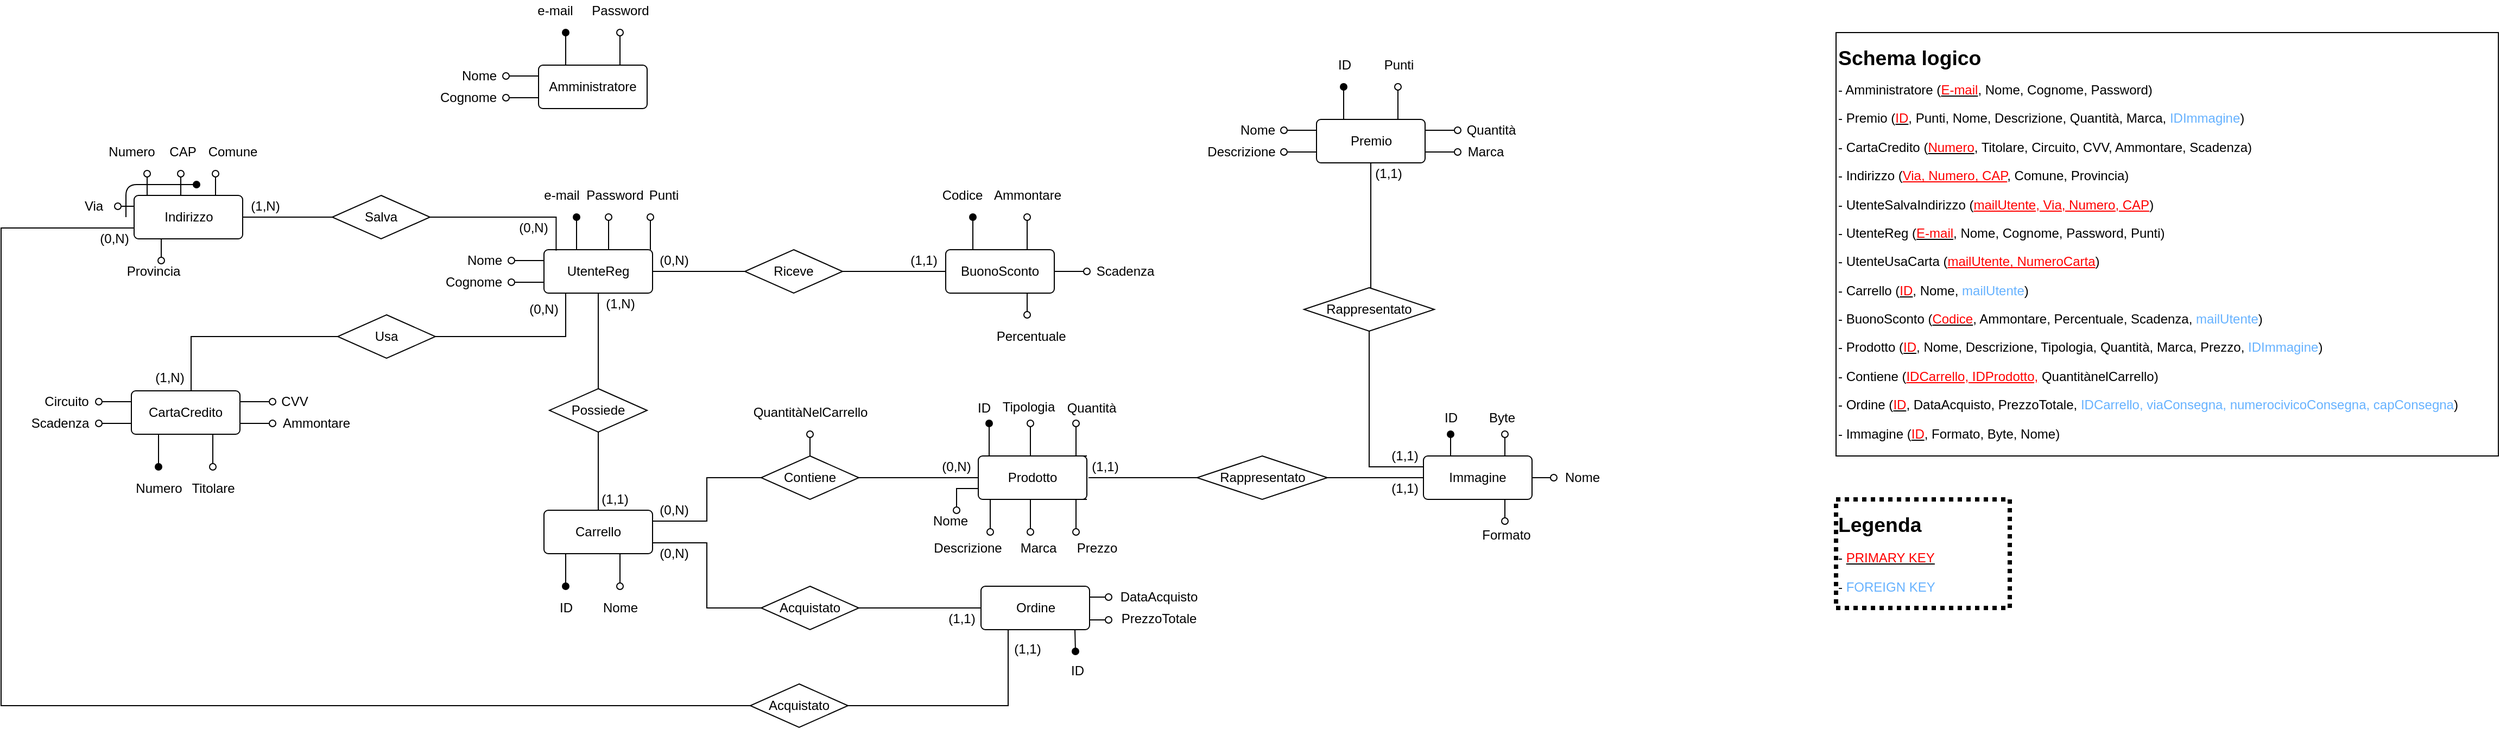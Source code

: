 <mxfile version="14.6.13" type="device"><diagram id="4Vchdmk65XpBkCmn4OAu" name="Page-1"><mxGraphModel dx="631" dy="460" grid="1" gridSize="10" guides="1" tooltips="1" connect="1" arrows="1" fold="1" page="1" pageScale="1" pageWidth="827" pageHeight="1169" math="0" shadow="0"><root><mxCell id="0"/><mxCell id="1" parent="0"/><mxCell id="t_fyqxf-gHwvsJRwypeg-5" value="(1,N)" style="text;html=1;align=center;verticalAlign=middle;resizable=0;points=[];autosize=1;" parent="1" vertex="1"><mxGeometry x="135" y="628" width="40" height="20" as="geometry"/></mxCell><mxCell id="t_fyqxf-gHwvsJRwypeg-46" value="(0,N)" style="text;html=1;strokeColor=none;fillColor=none;align=center;verticalAlign=middle;whiteSpace=wrap;rounded=0;" parent="1" vertex="1"><mxGeometry x="600" y="520" width="40" height="20" as="geometry"/></mxCell><mxCell id="t_fyqxf-gHwvsJRwypeg-47" value="(1,1)" style="text;html=1;strokeColor=none;fillColor=none;align=center;verticalAlign=middle;whiteSpace=wrap;rounded=0;" parent="1" vertex="1"><mxGeometry x="830" y="520" width="40" height="20" as="geometry"/></mxCell><mxCell id="t_fyqxf-gHwvsJRwypeg-50" value="(0,N)" style="text;html=1;strokeColor=none;fillColor=none;align=center;verticalAlign=middle;whiteSpace=wrap;rounded=0;" parent="1" vertex="1"><mxGeometry x="600" y="750" width="40" height="20" as="geometry"/></mxCell><mxCell id="t_fyqxf-gHwvsJRwypeg-51" value="(0,N)" style="text;html=1;strokeColor=none;fillColor=none;align=center;verticalAlign=middle;whiteSpace=wrap;rounded=0;" parent="1" vertex="1"><mxGeometry x="860" y="710" width="40" height="20" as="geometry"/></mxCell><mxCell id="aP5OK_fQOJD4Dcrz5aCA-3" value="(1,1)" style="text;html=1;strokeColor=none;fillColor=none;align=center;verticalAlign=middle;whiteSpace=wrap;rounded=0;" parent="1" vertex="1"><mxGeometry x="870" y="850" width="30" height="20" as="geometry"/></mxCell><mxCell id="aP5OK_fQOJD4Dcrz5aCA-4" value="(0,N)" style="text;html=1;strokeColor=none;fillColor=none;align=center;verticalAlign=middle;whiteSpace=wrap;rounded=0;" parent="1" vertex="1"><mxGeometry x="605" y="790" width="30" height="20" as="geometry"/></mxCell><mxCell id="T1_qykgx4vFUxBEbONmV-3" style="edgeStyle=orthogonalEdgeStyle;rounded=0;orthogonalLoop=1;jettySize=auto;html=1;exitX=0.25;exitY=0;exitDx=0;exitDy=0;endArrow=oval;endFill=1;" parent="1" source="T1_qykgx4vFUxBEbONmV-1" edge="1"><mxGeometry relative="1" as="geometry"><mxPoint x="520" y="320" as="targetPoint"/></mxGeometry></mxCell><mxCell id="T1_qykgx4vFUxBEbONmV-6" style="edgeStyle=orthogonalEdgeStyle;rounded=0;orthogonalLoop=1;jettySize=auto;html=1;exitX=0.75;exitY=0;exitDx=0;exitDy=0;endArrow=oval;endFill=0;" parent="1" source="T1_qykgx4vFUxBEbONmV-1" edge="1"><mxGeometry relative="1" as="geometry"><mxPoint x="570" y="320" as="targetPoint"/></mxGeometry></mxCell><mxCell id="T1_qykgx4vFUxBEbONmV-16" style="edgeStyle=orthogonalEdgeStyle;rounded=0;orthogonalLoop=1;jettySize=auto;html=1;exitX=0;exitY=0.25;exitDx=0;exitDy=0;endArrow=oval;endFill=0;" parent="1" source="T1_qykgx4vFUxBEbONmV-1" edge="1"><mxGeometry relative="1" as="geometry"><mxPoint x="465" y="360" as="targetPoint"/></mxGeometry></mxCell><mxCell id="T1_qykgx4vFUxBEbONmV-17" style="edgeStyle=orthogonalEdgeStyle;rounded=0;orthogonalLoop=1;jettySize=auto;html=1;exitX=0;exitY=0.75;exitDx=0;exitDy=0;endArrow=oval;endFill=0;" parent="1" source="T1_qykgx4vFUxBEbONmV-1" edge="1"><mxGeometry relative="1" as="geometry"><mxPoint x="465" y="380" as="targetPoint"/></mxGeometry></mxCell><mxCell id="T1_qykgx4vFUxBEbONmV-1" value="Amministratore" style="rounded=1;arcSize=10;whiteSpace=wrap;html=1;align=center;" parent="1" vertex="1"><mxGeometry x="495" y="350" width="100" height="40" as="geometry"/></mxCell><mxCell id="T1_qykgx4vFUxBEbONmV-11" value="Nome" style="text;html=1;align=center;verticalAlign=middle;resizable=0;points=[];autosize=1;" parent="1" vertex="1"><mxGeometry x="415" y="350" width="50" height="20" as="geometry"/></mxCell><mxCell id="T1_qykgx4vFUxBEbONmV-12" value="Cognome" style="text;html=1;align=center;verticalAlign=middle;resizable=0;points=[];autosize=1;" parent="1" vertex="1"><mxGeometry x="395" y="370" width="70" height="20" as="geometry"/></mxCell><mxCell id="T1_qykgx4vFUxBEbONmV-13" value="e-mail" style="text;html=1;align=center;verticalAlign=middle;resizable=0;points=[];autosize=1;" parent="1" vertex="1"><mxGeometry x="485" y="290" width="50" height="20" as="geometry"/></mxCell><mxCell id="T1_qykgx4vFUxBEbONmV-14" value="Password" style="text;html=1;align=center;verticalAlign=middle;resizable=0;points=[];autosize=1;" parent="1" vertex="1"><mxGeometry x="535" y="290" width="70" height="20" as="geometry"/></mxCell><mxCell id="T1_qykgx4vFUxBEbONmV-21" style="edgeStyle=orthogonalEdgeStyle;rounded=0;orthogonalLoop=1;jettySize=auto;html=1;exitX=0.25;exitY=0;exitDx=0;exitDy=0;endArrow=oval;endFill=1;" parent="1" edge="1"><mxGeometry relative="1" as="geometry"><mxPoint x="530" y="490" as="targetPoint"/><mxPoint x="530" y="520" as="sourcePoint"/></mxGeometry></mxCell><mxCell id="T1_qykgx4vFUxBEbONmV-22" style="edgeStyle=orthogonalEdgeStyle;rounded=0;orthogonalLoop=1;jettySize=auto;html=1;exitX=0.75;exitY=0;exitDx=0;exitDy=0;endArrow=oval;endFill=0;" parent="1" edge="1"><mxGeometry relative="1" as="geometry"><mxPoint x="559.5" y="490" as="targetPoint"/><mxPoint x="559.5" y="520" as="sourcePoint"/><Array as="points"><mxPoint x="559.5" y="500"/><mxPoint x="559.5" y="500"/></Array></mxGeometry></mxCell><mxCell id="T1_qykgx4vFUxBEbONmV-23" style="edgeStyle=orthogonalEdgeStyle;rounded=0;orthogonalLoop=1;jettySize=auto;html=1;exitX=0;exitY=0.25;exitDx=0;exitDy=0;endArrow=oval;endFill=0;" parent="1" source="T1_qykgx4vFUxBEbONmV-25" edge="1"><mxGeometry relative="1" as="geometry"><mxPoint x="470" y="530" as="targetPoint"/></mxGeometry></mxCell><mxCell id="T1_qykgx4vFUxBEbONmV-24" style="edgeStyle=orthogonalEdgeStyle;rounded=0;orthogonalLoop=1;jettySize=auto;html=1;exitX=0;exitY=0.75;exitDx=0;exitDy=0;endArrow=oval;endFill=0;" parent="1" source="T1_qykgx4vFUxBEbONmV-25" edge="1"><mxGeometry relative="1" as="geometry"><mxPoint x="470" y="550" as="targetPoint"/></mxGeometry></mxCell><mxCell id="T1_qykgx4vFUxBEbONmV-142" style="edgeStyle=orthogonalEdgeStyle;rounded=0;orthogonalLoop=1;jettySize=auto;html=1;exitX=1;exitY=0.5;exitDx=0;exitDy=0;entryX=0;entryY=0.5;entryDx=0;entryDy=0;endArrow=none;endFill=0;" parent="1" source="T1_qykgx4vFUxBEbONmV-25" target="T1_qykgx4vFUxBEbONmV-139" edge="1"><mxGeometry relative="1" as="geometry"/></mxCell><mxCell id="T1_qykgx4vFUxBEbONmV-145" style="edgeStyle=orthogonalEdgeStyle;rounded=0;orthogonalLoop=1;jettySize=auto;html=1;exitX=0.75;exitY=0;exitDx=0;exitDy=0;endArrow=oval;endFill=0;" parent="1" edge="1"><mxGeometry relative="1" as="geometry"><mxPoint x="598" y="490" as="targetPoint"/><mxPoint x="598" y="520" as="sourcePoint"/></mxGeometry></mxCell><mxCell id="OukNZ_23hcvr2cLrZma6-6" style="edgeStyle=orthogonalEdgeStyle;rounded=0;orthogonalLoop=1;jettySize=auto;html=1;exitX=0.25;exitY=1;exitDx=0;exitDy=0;entryX=1;entryY=0.5;entryDx=0;entryDy=0;endArrow=none;endFill=0;" parent="1" source="T1_qykgx4vFUxBEbONmV-25" target="OukNZ_23hcvr2cLrZma6-5" edge="1"><mxGeometry relative="1" as="geometry"><Array as="points"><mxPoint x="520" y="560"/><mxPoint x="520" y="600"/></Array></mxGeometry></mxCell><mxCell id="T1_qykgx4vFUxBEbONmV-25" value="UtenteReg" style="rounded=1;arcSize=10;whiteSpace=wrap;html=1;align=center;" parent="1" vertex="1"><mxGeometry x="500" y="520" width="100" height="40" as="geometry"/></mxCell><mxCell id="T1_qykgx4vFUxBEbONmV-26" value="Nome" style="text;html=1;align=center;verticalAlign=middle;resizable=0;points=[];autosize=1;" parent="1" vertex="1"><mxGeometry x="420" y="520" width="50" height="20" as="geometry"/></mxCell><mxCell id="T1_qykgx4vFUxBEbONmV-27" value="Cognome" style="text;html=1;align=center;verticalAlign=middle;resizable=0;points=[];autosize=1;" parent="1" vertex="1"><mxGeometry x="400" y="540" width="70" height="20" as="geometry"/></mxCell><mxCell id="T1_qykgx4vFUxBEbONmV-28" value="e-mail" style="text;html=1;align=center;verticalAlign=middle;resizable=0;points=[];autosize=1;" parent="1" vertex="1"><mxGeometry x="491" y="460" width="50" height="20" as="geometry"/></mxCell><mxCell id="T1_qykgx4vFUxBEbONmV-29" value="Password" style="text;html=1;align=center;verticalAlign=middle;resizable=0;points=[];autosize=1;" parent="1" vertex="1"><mxGeometry x="530" y="460" width="70" height="20" as="geometry"/></mxCell><mxCell id="T1_qykgx4vFUxBEbONmV-31" value="Punti" style="text;html=1;align=center;verticalAlign=middle;resizable=0;points=[];autosize=1;" parent="1" vertex="1"><mxGeometry x="590" y="460" width="40" height="20" as="geometry"/></mxCell><mxCell id="T1_qykgx4vFUxBEbONmV-32" style="edgeStyle=orthogonalEdgeStyle;rounded=0;orthogonalLoop=1;jettySize=auto;html=1;exitX=0.25;exitY=0;exitDx=0;exitDy=0;endArrow=oval;endFill=1;" parent="1" source="T1_qykgx4vFUxBEbONmV-36" edge="1"><mxGeometry relative="1" as="geometry"><mxPoint x="1236.5" y="370" as="targetPoint"/></mxGeometry></mxCell><mxCell id="T1_qykgx4vFUxBEbONmV-33" style="edgeStyle=orthogonalEdgeStyle;rounded=0;orthogonalLoop=1;jettySize=auto;html=1;exitX=0.75;exitY=0;exitDx=0;exitDy=0;endArrow=oval;endFill=0;" parent="1" source="T1_qykgx4vFUxBEbONmV-36" edge="1"><mxGeometry relative="1" as="geometry"><mxPoint x="1286.5" y="370" as="targetPoint"/></mxGeometry></mxCell><mxCell id="T1_qykgx4vFUxBEbONmV-34" style="edgeStyle=orthogonalEdgeStyle;rounded=0;orthogonalLoop=1;jettySize=auto;html=1;exitX=0;exitY=0.25;exitDx=0;exitDy=0;endArrow=oval;endFill=0;" parent="1" source="T1_qykgx4vFUxBEbONmV-36" edge="1"><mxGeometry relative="1" as="geometry"><mxPoint x="1181.5" y="410" as="targetPoint"/></mxGeometry></mxCell><mxCell id="T1_qykgx4vFUxBEbONmV-35" style="edgeStyle=orthogonalEdgeStyle;rounded=0;orthogonalLoop=1;jettySize=auto;html=1;exitX=0;exitY=0.75;exitDx=0;exitDy=0;endArrow=oval;endFill=0;" parent="1" source="T1_qykgx4vFUxBEbONmV-36" edge="1"><mxGeometry relative="1" as="geometry"><mxPoint x="1181.5" y="430" as="targetPoint"/></mxGeometry></mxCell><mxCell id="T1_qykgx4vFUxBEbONmV-41" style="edgeStyle=orthogonalEdgeStyle;rounded=0;orthogonalLoop=1;jettySize=auto;html=1;exitX=1;exitY=0.25;exitDx=0;exitDy=0;endArrow=oval;endFill=0;" parent="1" source="T1_qykgx4vFUxBEbONmV-36" edge="1"><mxGeometry relative="1" as="geometry"><mxPoint x="1341.5" y="410" as="targetPoint"/></mxGeometry></mxCell><mxCell id="T1_qykgx4vFUxBEbONmV-42" style="edgeStyle=orthogonalEdgeStyle;rounded=0;orthogonalLoop=1;jettySize=auto;html=1;exitX=1;exitY=0.75;exitDx=0;exitDy=0;endArrow=oval;endFill=0;" parent="1" source="T1_qykgx4vFUxBEbONmV-36" edge="1"><mxGeometry relative="1" as="geometry"><mxPoint x="1341.5" y="430" as="targetPoint"/></mxGeometry></mxCell><mxCell id="T1_qykgx4vFUxBEbONmV-36" value="Premio" style="rounded=1;arcSize=10;whiteSpace=wrap;html=1;align=center;" parent="1" vertex="1"><mxGeometry x="1211.5" y="400" width="100" height="40" as="geometry"/></mxCell><mxCell id="T1_qykgx4vFUxBEbONmV-37" value="Nome" style="text;html=1;align=center;verticalAlign=middle;resizable=0;points=[];autosize=1;" parent="1" vertex="1"><mxGeometry x="1131.5" y="400" width="50" height="20" as="geometry"/></mxCell><mxCell id="T1_qykgx4vFUxBEbONmV-38" value="Descrizione" style="text;html=1;align=center;verticalAlign=middle;resizable=0;points=[];autosize=1;" parent="1" vertex="1"><mxGeometry x="1101.5" y="420" width="80" height="20" as="geometry"/></mxCell><mxCell id="T1_qykgx4vFUxBEbONmV-39" value="&lt;font style=&quot;font-size: 12px&quot;&gt;ID&lt;br&gt;&lt;/font&gt;" style="text;html=1;align=center;verticalAlign=middle;resizable=0;points=[];autosize=1;" parent="1" vertex="1"><mxGeometry x="1221.5" y="340" width="30" height="20" as="geometry"/></mxCell><mxCell id="T1_qykgx4vFUxBEbONmV-40" value="Punti" style="text;html=1;align=center;verticalAlign=middle;resizable=0;points=[];autosize=1;" parent="1" vertex="1"><mxGeometry x="1266.5" y="340" width="40" height="20" as="geometry"/></mxCell><mxCell id="T1_qykgx4vFUxBEbONmV-43" value="Quantità" style="text;html=1;align=center;verticalAlign=middle;resizable=0;points=[];autosize=1;" parent="1" vertex="1"><mxGeometry x="1341.5" y="400" width="60" height="20" as="geometry"/></mxCell><mxCell id="T1_qykgx4vFUxBEbONmV-44" value="Marca" style="text;html=1;align=center;verticalAlign=middle;resizable=0;points=[];autosize=1;" parent="1" vertex="1"><mxGeometry x="1341.5" y="420" width="50" height="20" as="geometry"/></mxCell><mxCell id="T1_qykgx4vFUxBEbONmV-45" style="edgeStyle=orthogonalEdgeStyle;rounded=0;orthogonalLoop=1;jettySize=auto;html=1;exitX=0.25;exitY=0;exitDx=0;exitDy=0;endArrow=oval;endFill=1;" parent="1" edge="1"><mxGeometry relative="1" as="geometry"><mxPoint x="910" y="680" as="targetPoint"/><mxPoint x="910" y="710" as="sourcePoint"/><Array as="points"><mxPoint x="910" y="700"/><mxPoint x="910" y="700"/></Array></mxGeometry></mxCell><mxCell id="T1_qykgx4vFUxBEbONmV-46" style="edgeStyle=orthogonalEdgeStyle;rounded=0;orthogonalLoop=1;jettySize=auto;html=1;exitX=0.75;exitY=0;exitDx=0;exitDy=0;endArrow=oval;endFill=0;" parent="1" edge="1"><mxGeometry relative="1" as="geometry"><mxPoint x="948" y="680" as="targetPoint"/><mxPoint x="948" y="710" as="sourcePoint"/></mxGeometry></mxCell><mxCell id="T1_qykgx4vFUxBEbONmV-49" style="edgeStyle=orthogonalEdgeStyle;rounded=0;orthogonalLoop=1;jettySize=auto;html=1;exitX=1;exitY=0.25;exitDx=0;exitDy=0;endArrow=oval;endFill=0;" parent="1" edge="1"><mxGeometry relative="1" as="geometry"><mxPoint x="990" y="680" as="targetPoint"/><mxPoint x="1000" y="710" as="sourcePoint"/></mxGeometry></mxCell><mxCell id="T1_qykgx4vFUxBEbONmV-58" style="edgeStyle=orthogonalEdgeStyle;rounded=0;orthogonalLoop=1;jettySize=auto;html=1;exitX=1;exitY=1;exitDx=0;exitDy=0;endArrow=oval;endFill=0;" parent="1" source="T1_qykgx4vFUxBEbONmV-51" edge="1"><mxGeometry relative="1" as="geometry"><mxPoint x="990" y="780" as="targetPoint"/></mxGeometry></mxCell><mxCell id="T1_qykgx4vFUxBEbONmV-161" style="edgeStyle=orthogonalEdgeStyle;rounded=0;orthogonalLoop=1;jettySize=auto;html=1;exitX=0.25;exitY=1;exitDx=0;exitDy=0;endArrow=oval;endFill=0;" parent="1" edge="1"><mxGeometry relative="1" as="geometry"><mxPoint x="911" y="780" as="targetPoint"/><mxPoint x="911" y="750" as="sourcePoint"/></mxGeometry></mxCell><mxCell id="T1_qykgx4vFUxBEbONmV-162" style="edgeStyle=orthogonalEdgeStyle;rounded=0;orthogonalLoop=1;jettySize=auto;html=1;exitX=0.75;exitY=1;exitDx=0;exitDy=0;endArrow=oval;endFill=0;" parent="1" edge="1"><mxGeometry relative="1" as="geometry"><mxPoint x="948" y="780" as="targetPoint"/><mxPoint x="948" y="750" as="sourcePoint"/><Array as="points"><mxPoint x="948" y="760"/><mxPoint x="948" y="760"/></Array></mxGeometry></mxCell><mxCell id="yAgevhM7bX0414bJSCGv-19" style="edgeStyle=orthogonalEdgeStyle;rounded=0;orthogonalLoop=1;jettySize=auto;html=1;exitX=0;exitY=0.75;exitDx=0;exitDy=0;endArrow=oval;endFill=0;" parent="1" source="T1_qykgx4vFUxBEbONmV-51" edge="1"><mxGeometry relative="1" as="geometry"><mxPoint x="880" y="760" as="targetPoint"/></mxGeometry></mxCell><mxCell id="T1_qykgx4vFUxBEbONmV-51" value="Prodotto" style="rounded=1;arcSize=10;whiteSpace=wrap;html=1;align=center;" parent="1" vertex="1"><mxGeometry x="900" y="710" width="100" height="40" as="geometry"/></mxCell><mxCell id="T1_qykgx4vFUxBEbONmV-52" value="Nome" style="text;html=1;align=center;verticalAlign=middle;resizable=0;points=[];autosize=1;" parent="1" vertex="1"><mxGeometry x="848.5" y="760" width="50" height="20" as="geometry"/></mxCell><mxCell id="T1_qykgx4vFUxBEbONmV-53" value="Descrizione" style="text;html=1;align=center;verticalAlign=middle;resizable=0;points=[];autosize=1;" parent="1" vertex="1"><mxGeometry x="850" y="785" width="80" height="20" as="geometry"/></mxCell><mxCell id="T1_qykgx4vFUxBEbONmV-55" value="Tipologia" style="text;html=1;align=center;verticalAlign=middle;resizable=0;points=[];autosize=1;" parent="1" vertex="1"><mxGeometry x="916" y="655" width="60" height="20" as="geometry"/></mxCell><mxCell id="T1_qykgx4vFUxBEbONmV-56" value="Quantità" style="text;html=1;align=center;verticalAlign=middle;resizable=0;points=[];autosize=1;" parent="1" vertex="1"><mxGeometry x="974" y="656" width="60" height="20" as="geometry"/></mxCell><mxCell id="T1_qykgx4vFUxBEbONmV-57" value="Marca" style="text;html=1;align=center;verticalAlign=middle;resizable=0;points=[];autosize=1;" parent="1" vertex="1"><mxGeometry x="930" y="785" width="50" height="20" as="geometry"/></mxCell><mxCell id="T1_qykgx4vFUxBEbONmV-59" value="Prezzo" style="text;html=1;align=center;verticalAlign=middle;resizable=0;points=[];autosize=1;" parent="1" vertex="1"><mxGeometry x="984" y="785" width="50" height="20" as="geometry"/></mxCell><mxCell id="T1_qykgx4vFUxBEbONmV-61" style="edgeStyle=orthogonalEdgeStyle;rounded=0;orthogonalLoop=1;jettySize=auto;html=1;exitX=0.25;exitY=0;exitDx=0;exitDy=0;endArrow=oval;endFill=1;" parent="1" source="T1_qykgx4vFUxBEbONmV-67" edge="1"><mxGeometry relative="1" as="geometry"><mxPoint x="895" y="490" as="targetPoint"/></mxGeometry></mxCell><mxCell id="T1_qykgx4vFUxBEbONmV-62" style="edgeStyle=orthogonalEdgeStyle;rounded=0;orthogonalLoop=1;jettySize=auto;html=1;exitX=0.75;exitY=0;exitDx=0;exitDy=0;endArrow=oval;endFill=0;" parent="1" source="T1_qykgx4vFUxBEbONmV-67" edge="1"><mxGeometry relative="1" as="geometry"><mxPoint x="945" y="490" as="targetPoint"/></mxGeometry></mxCell><mxCell id="T1_qykgx4vFUxBEbONmV-66" style="edgeStyle=orthogonalEdgeStyle;rounded=0;orthogonalLoop=1;jettySize=auto;html=1;exitX=1;exitY=0.75;exitDx=0;exitDy=0;endArrow=oval;endFill=0;" parent="1" edge="1"><mxGeometry relative="1" as="geometry"><mxPoint x="1000" y="540" as="targetPoint"/><mxPoint x="970" y="540" as="sourcePoint"/></mxGeometry></mxCell><mxCell id="owWueELgs4-dDjQJUf0X-1" style="edgeStyle=orthogonalEdgeStyle;rounded=0;orthogonalLoop=1;jettySize=auto;html=1;exitX=0.75;exitY=1;exitDx=0;exitDy=0;endArrow=oval;endFill=0;" parent="1" source="T1_qykgx4vFUxBEbONmV-67" edge="1"><mxGeometry relative="1" as="geometry"><mxPoint x="945" y="580" as="targetPoint"/></mxGeometry></mxCell><mxCell id="T1_qykgx4vFUxBEbONmV-67" value="BuonoSconto" style="rounded=1;arcSize=10;whiteSpace=wrap;html=1;align=center;" parent="1" vertex="1"><mxGeometry x="870" y="520" width="100" height="40" as="geometry"/></mxCell><mxCell id="T1_qykgx4vFUxBEbONmV-69" value="Scadenza" style="text;html=1;align=center;verticalAlign=middle;resizable=0;points=[];autosize=1;" parent="1" vertex="1"><mxGeometry x="1000" y="530" width="70" height="20" as="geometry"/></mxCell><mxCell id="T1_qykgx4vFUxBEbONmV-70" value="Codice" style="text;html=1;align=center;verticalAlign=middle;resizable=0;points=[];autosize=1;" parent="1" vertex="1"><mxGeometry x="860" y="460" width="50" height="20" as="geometry"/></mxCell><mxCell id="T1_qykgx4vFUxBEbONmV-71" value="Ammontare" style="text;html=1;align=center;verticalAlign=middle;resizable=0;points=[];autosize=1;" parent="1" vertex="1"><mxGeometry x="905" y="460" width="80" height="20" as="geometry"/></mxCell><mxCell id="T1_qykgx4vFUxBEbONmV-78" style="edgeStyle=orthogonalEdgeStyle;rounded=0;orthogonalLoop=1;jettySize=auto;html=1;exitX=0;exitY=0.25;exitDx=0;exitDy=0;endArrow=oval;endFill=0;" parent="1" source="T1_qykgx4vFUxBEbONmV-82" edge="1"><mxGeometry relative="1" as="geometry"><mxPoint x="90" y="660" as="targetPoint"/></mxGeometry></mxCell><mxCell id="T1_qykgx4vFUxBEbONmV-79" style="edgeStyle=orthogonalEdgeStyle;rounded=0;orthogonalLoop=1;jettySize=auto;html=1;exitX=0;exitY=0.75;exitDx=0;exitDy=0;endArrow=oval;endFill=0;" parent="1" source="T1_qykgx4vFUxBEbONmV-82" edge="1"><mxGeometry relative="1" as="geometry"><mxPoint x="90" y="680" as="targetPoint"/></mxGeometry></mxCell><mxCell id="T1_qykgx4vFUxBEbONmV-80" style="edgeStyle=orthogonalEdgeStyle;rounded=0;orthogonalLoop=1;jettySize=auto;html=1;exitX=1;exitY=0.25;exitDx=0;exitDy=0;endArrow=oval;endFill=0;" parent="1" source="T1_qykgx4vFUxBEbONmV-82" edge="1"><mxGeometry relative="1" as="geometry"><mxPoint x="250" y="660" as="targetPoint"/></mxGeometry></mxCell><mxCell id="T1_qykgx4vFUxBEbONmV-132" style="edgeStyle=orthogonalEdgeStyle;rounded=0;orthogonalLoop=1;jettySize=auto;html=1;exitX=0.25;exitY=1;exitDx=0;exitDy=0;endArrow=oval;endFill=1;" parent="1" source="T1_qykgx4vFUxBEbONmV-82" edge="1"><mxGeometry relative="1" as="geometry"><mxPoint x="145" y="720" as="targetPoint"/></mxGeometry></mxCell><mxCell id="T1_qykgx4vFUxBEbONmV-133" style="edgeStyle=orthogonalEdgeStyle;rounded=0;orthogonalLoop=1;jettySize=auto;html=1;exitX=0.75;exitY=1;exitDx=0;exitDy=0;endArrow=oval;endFill=0;" parent="1" source="T1_qykgx4vFUxBEbONmV-82" edge="1"><mxGeometry relative="1" as="geometry"><mxPoint x="195" y="720" as="targetPoint"/></mxGeometry></mxCell><mxCell id="OukNZ_23hcvr2cLrZma6-1" style="edgeStyle=orthogonalEdgeStyle;rounded=0;orthogonalLoop=1;jettySize=auto;html=1;exitX=1;exitY=0.75;exitDx=0;exitDy=0;endArrow=oval;endFill=0;" parent="1" source="T1_qykgx4vFUxBEbONmV-82" edge="1"><mxGeometry relative="1" as="geometry"><mxPoint x="250" y="680" as="targetPoint"/></mxGeometry></mxCell><mxCell id="T1_qykgx4vFUxBEbONmV-82" value="CartaCredito" style="rounded=1;arcSize=10;whiteSpace=wrap;html=1;align=center;" parent="1" vertex="1"><mxGeometry x="120" y="650" width="100" height="40" as="geometry"/></mxCell><mxCell id="T1_qykgx4vFUxBEbONmV-83" value="Circuito" style="text;html=1;align=center;verticalAlign=middle;resizable=0;points=[];autosize=1;" parent="1" vertex="1"><mxGeometry x="30" y="650" width="60" height="20" as="geometry"/></mxCell><mxCell id="T1_qykgx4vFUxBEbONmV-84" value="Scadenza" style="text;html=1;align=center;verticalAlign=middle;resizable=0;points=[];autosize=1;" parent="1" vertex="1"><mxGeometry x="19" y="670" width="70" height="20" as="geometry"/></mxCell><mxCell id="T1_qykgx4vFUxBEbONmV-85" value="Numero" style="text;html=1;align=center;verticalAlign=middle;resizable=0;points=[];autosize=1;" parent="1" vertex="1"><mxGeometry x="115" y="730" width="60" height="20" as="geometry"/></mxCell><mxCell id="T1_qykgx4vFUxBEbONmV-86" value="Titolare" style="text;html=1;align=center;verticalAlign=middle;resizable=0;points=[];autosize=1;" parent="1" vertex="1"><mxGeometry x="170" y="730" width="50" height="20" as="geometry"/></mxCell><mxCell id="T1_qykgx4vFUxBEbONmV-87" value="CVV" style="text;html=1;align=center;verticalAlign=middle;resizable=0;points=[];autosize=1;" parent="1" vertex="1"><mxGeometry x="250" y="650" width="40" height="20" as="geometry"/></mxCell><mxCell id="T1_qykgx4vFUxBEbONmV-90" style="edgeStyle=orthogonalEdgeStyle;rounded=0;orthogonalLoop=1;jettySize=auto;html=1;exitX=0.75;exitY=1;exitDx=0;exitDy=0;endArrow=oval;endFill=0;" parent="1" edge="1"><mxGeometry relative="1" as="geometry"><mxPoint x="570" y="830" as="targetPoint"/><mxPoint x="560" y="800" as="sourcePoint"/></mxGeometry></mxCell><mxCell id="T1_qykgx4vFUxBEbONmV-155" style="edgeStyle=orthogonalEdgeStyle;rounded=0;orthogonalLoop=1;jettySize=auto;html=1;exitX=1;exitY=0.75;exitDx=0;exitDy=0;endArrow=none;endFill=0;entryX=0;entryY=0.5;entryDx=0;entryDy=0;" parent="1" source="T1_qykgx4vFUxBEbONmV-95" target="T1_qykgx4vFUxBEbONmV-166" edge="1"><mxGeometry relative="1" as="geometry"><mxPoint x="650" y="790" as="targetPoint"/></mxGeometry></mxCell><mxCell id="T1_qykgx4vFUxBEbONmV-158" style="edgeStyle=orthogonalEdgeStyle;rounded=0;orthogonalLoop=1;jettySize=auto;html=1;exitX=1;exitY=0.25;exitDx=0;exitDy=0;entryX=0;entryY=0.5;entryDx=0;entryDy=0;endArrow=none;endFill=0;" parent="1" source="T1_qykgx4vFUxBEbONmV-95" target="T1_qykgx4vFUxBEbONmV-157" edge="1"><mxGeometry relative="1" as="geometry"/></mxCell><mxCell id="T1_qykgx4vFUxBEbONmV-95" value="Carrello" style="rounded=1;arcSize=10;whiteSpace=wrap;html=1;align=center;" parent="1" vertex="1"><mxGeometry x="500" y="760" width="100" height="40" as="geometry"/></mxCell><mxCell id="T1_qykgx4vFUxBEbONmV-98" value="&lt;font style=&quot;font-size: 12px&quot;&gt;ID&lt;/font&gt;" style="text;html=1;align=center;verticalAlign=middle;resizable=0;points=[];autosize=1;" parent="1" vertex="1"><mxGeometry x="505" y="840" width="30" height="20" as="geometry"/></mxCell><mxCell id="T1_qykgx4vFUxBEbONmV-99" value="Nome" style="text;html=1;align=center;verticalAlign=middle;resizable=0;points=[];autosize=1;" parent="1" vertex="1"><mxGeometry x="545" y="840" width="50" height="20" as="geometry"/></mxCell><mxCell id="UlsMmRSV5wlFP9C8mlSZ-5" style="edgeStyle=orthogonalEdgeStyle;rounded=0;orthogonalLoop=1;jettySize=auto;html=1;exitX=1;exitY=0;exitDx=0;exitDy=0;endArrow=oval;endFill=0;" parent="1" edge="1"><mxGeometry relative="1" as="geometry"><mxPoint x="1020" y="840" as="targetPoint"/><mxPoint x="1002.5" y="840" as="sourcePoint"/></mxGeometry></mxCell><mxCell id="UlsMmRSV5wlFP9C8mlSZ-8" style="edgeStyle=orthogonalEdgeStyle;rounded=0;orthogonalLoop=1;jettySize=auto;html=1;exitX=1;exitY=1;exitDx=0;exitDy=0;endArrow=oval;endFill=0;" parent="1" edge="1"><mxGeometry relative="1" as="geometry"><mxPoint x="1020" y="861" as="targetPoint"/><mxPoint x="1002.5" y="861" as="sourcePoint"/></mxGeometry></mxCell><mxCell id="T1_qykgx4vFUxBEbONmV-105" value="Ordine" style="rounded=1;arcSize=10;whiteSpace=wrap;html=1;align=center;" parent="1" vertex="1"><mxGeometry x="902.5" y="830" width="100" height="40" as="geometry"/></mxCell><mxCell id="T1_qykgx4vFUxBEbONmV-107" value="&lt;font style=&quot;font-size: 12px&quot;&gt;ID&lt;/font&gt;" style="text;html=1;align=center;verticalAlign=middle;resizable=0;points=[];autosize=1;" parent="1" vertex="1"><mxGeometry x="976" y="898" width="30" height="20" as="geometry"/></mxCell><mxCell id="T1_qykgx4vFUxBEbONmV-108" value="DataAcquisto" style="text;html=1;align=center;verticalAlign=middle;resizable=0;points=[];autosize=1;" parent="1" vertex="1"><mxGeometry x="1021" y="830" width="90" height="20" as="geometry"/></mxCell><mxCell id="T1_qykgx4vFUxBEbONmV-126" value="Via" style="text;html=1;align=center;verticalAlign=middle;resizable=0;points=[];autosize=1;" parent="1" vertex="1"><mxGeometry x="70" y="470" width="30" height="20" as="geometry"/></mxCell><mxCell id="T1_qykgx4vFUxBEbONmV-134" value="Numero" style="text;html=1;align=center;verticalAlign=middle;resizable=0;points=[];autosize=1;" parent="1" vertex="1"><mxGeometry x="90" y="420" width="60" height="20" as="geometry"/></mxCell><mxCell id="T1_qykgx4vFUxBEbONmV-135" value="Comune" style="text;html=1;align=center;verticalAlign=middle;resizable=0;points=[];autosize=1;" parent="1" vertex="1"><mxGeometry x="183" y="420" width="60" height="20" as="geometry"/></mxCell><mxCell id="T1_qykgx4vFUxBEbONmV-136" value="Provincia" style="text;html=1;align=center;verticalAlign=middle;resizable=0;points=[];autosize=1;" parent="1" vertex="1"><mxGeometry x="104.5" y="530" width="70" height="20" as="geometry"/></mxCell><mxCell id="T1_qykgx4vFUxBEbONmV-137" value="CAP" style="text;html=1;align=center;verticalAlign=middle;resizable=0;points=[];autosize=1;" parent="1" vertex="1"><mxGeometry x="147" y="420" width="40" height="20" as="geometry"/></mxCell><mxCell id="T1_qykgx4vFUxBEbONmV-144" style="edgeStyle=orthogonalEdgeStyle;rounded=0;orthogonalLoop=1;jettySize=auto;html=1;exitX=1;exitY=0.5;exitDx=0;exitDy=0;entryX=0;entryY=0.5;entryDx=0;entryDy=0;endArrow=none;endFill=0;" parent="1" source="T1_qykgx4vFUxBEbONmV-139" target="T1_qykgx4vFUxBEbONmV-67" edge="1"><mxGeometry relative="1" as="geometry"/></mxCell><mxCell id="T1_qykgx4vFUxBEbONmV-139" value="Riceve" style="shape=rhombus;perimeter=rhombusPerimeter;whiteSpace=wrap;html=1;align=center;" parent="1" vertex="1"><mxGeometry x="685" y="520" width="90" height="40" as="geometry"/></mxCell><mxCell id="T1_qykgx4vFUxBEbONmV-149" style="edgeStyle=orthogonalEdgeStyle;rounded=0;orthogonalLoop=1;jettySize=auto;html=1;exitX=0.5;exitY=0;exitDx=0;exitDy=0;entryX=0.5;entryY=1;entryDx=0;entryDy=0;endArrow=none;endFill=0;" parent="1" source="T1_qykgx4vFUxBEbONmV-146" target="T1_qykgx4vFUxBEbONmV-25" edge="1"><mxGeometry relative="1" as="geometry"/></mxCell><mxCell id="T1_qykgx4vFUxBEbONmV-150" style="edgeStyle=orthogonalEdgeStyle;rounded=0;orthogonalLoop=1;jettySize=auto;html=1;exitX=0.5;exitY=1;exitDx=0;exitDy=0;entryX=0.5;entryY=0;entryDx=0;entryDy=0;endArrow=none;endFill=0;" parent="1" source="T1_qykgx4vFUxBEbONmV-146" target="T1_qykgx4vFUxBEbONmV-95" edge="1"><mxGeometry relative="1" as="geometry"/></mxCell><mxCell id="T1_qykgx4vFUxBEbONmV-146" value="Possiede" style="shape=rhombus;perimeter=rhombusPerimeter;whiteSpace=wrap;html=1;align=center;" parent="1" vertex="1"><mxGeometry x="505" y="648" width="90" height="40" as="geometry"/></mxCell><mxCell id="T1_qykgx4vFUxBEbONmV-148" style="edgeStyle=orthogonalEdgeStyle;rounded=0;orthogonalLoop=1;jettySize=auto;html=1;exitX=0.25;exitY=1;exitDx=0;exitDy=0;endArrow=oval;endFill=1;" parent="1" edge="1"><mxGeometry relative="1" as="geometry"><mxPoint x="520" y="830" as="targetPoint"/><mxPoint x="510" y="800" as="sourcePoint"/></mxGeometry></mxCell><mxCell id="T1_qykgx4vFUxBEbONmV-151" value="(1,N)" style="text;html=1;align=center;verticalAlign=middle;resizable=0;points=[];autosize=1;" parent="1" vertex="1"><mxGeometry x="550" y="560" width="40" height="20" as="geometry"/></mxCell><mxCell id="T1_qykgx4vFUxBEbONmV-152" value="(1,1)" style="text;html=1;align=center;verticalAlign=middle;resizable=0;points=[];autosize=1;" parent="1" vertex="1"><mxGeometry x="545" y="740" width="40" height="20" as="geometry"/></mxCell><mxCell id="T1_qykgx4vFUxBEbONmV-159" style="edgeStyle=orthogonalEdgeStyle;rounded=0;orthogonalLoop=1;jettySize=auto;html=1;exitX=1;exitY=0.5;exitDx=0;exitDy=0;endArrow=none;endFill=0;" parent="1" source="T1_qykgx4vFUxBEbONmV-157" edge="1"><mxGeometry relative="1" as="geometry"><mxPoint x="900" y="730" as="targetPoint"/></mxGeometry></mxCell><mxCell id="l2VErm9cVXeoJR7ciuy0-1" style="edgeStyle=orthogonalEdgeStyle;rounded=0;orthogonalLoop=1;jettySize=auto;html=1;exitX=0.5;exitY=0;exitDx=0;exitDy=0;endArrow=oval;endFill=0;" parent="1" source="T1_qykgx4vFUxBEbONmV-157" edge="1"><mxGeometry relative="1" as="geometry"><mxPoint x="745" y="690" as="targetPoint"/></mxGeometry></mxCell><mxCell id="T1_qykgx4vFUxBEbONmV-157" value="Contiene" style="shape=rhombus;perimeter=rhombusPerimeter;whiteSpace=wrap;html=1;align=center;" parent="1" vertex="1"><mxGeometry x="700" y="710" width="90" height="40" as="geometry"/></mxCell><mxCell id="T1_qykgx4vFUxBEbONmV-169" style="edgeStyle=orthogonalEdgeStyle;rounded=0;orthogonalLoop=1;jettySize=auto;html=1;exitX=1;exitY=0.5;exitDx=0;exitDy=0;entryX=0;entryY=0.5;entryDx=0;entryDy=0;endArrow=none;endFill=0;" parent="1" source="T1_qykgx4vFUxBEbONmV-166" target="T1_qykgx4vFUxBEbONmV-105" edge="1"><mxGeometry relative="1" as="geometry"/></mxCell><mxCell id="T1_qykgx4vFUxBEbONmV-166" value="Acquistato" style="shape=rhombus;perimeter=rhombusPerimeter;whiteSpace=wrap;html=1;align=center;" parent="1" vertex="1"><mxGeometry x="700" y="830" width="90" height="40" as="geometry"/></mxCell><mxCell id="YsGotfWDrBdy35eTEgtp-2" value="&lt;font style=&quot;font-size: 12px&quot;&gt;ID&lt;br&gt;&lt;/font&gt;" style="text;html=1;align=center;verticalAlign=middle;resizable=0;points=[];autosize=1;" parent="1" vertex="1"><mxGeometry x="890" y="656" width="30" height="20" as="geometry"/></mxCell><mxCell id="OukNZ_23hcvr2cLrZma6-2" value="Ammontare" style="text;html=1;align=center;verticalAlign=middle;resizable=0;points=[];autosize=1;" parent="1" vertex="1"><mxGeometry x="250" y="670" width="80" height="20" as="geometry"/></mxCell><mxCell id="OukNZ_23hcvr2cLrZma6-4" value="PrezzoTotale" style="text;html=1;align=center;verticalAlign=middle;resizable=0;points=[];autosize=1;" parent="1" vertex="1"><mxGeometry x="1021" y="850" width="90" height="20" as="geometry"/></mxCell><mxCell id="OukNZ_23hcvr2cLrZma6-7" style="edgeStyle=orthogonalEdgeStyle;rounded=0;orthogonalLoop=1;jettySize=auto;html=1;exitX=0;exitY=0.5;exitDx=0;exitDy=0;entryX=1;entryY=1;entryDx=0;entryDy=0;endArrow=none;endFill=0;" parent="1" source="OukNZ_23hcvr2cLrZma6-5" edge="1"><mxGeometry relative="1" as="geometry"><Array as="points"><mxPoint x="175" y="600"/></Array><mxPoint x="175" y="650" as="targetPoint"/></mxGeometry></mxCell><mxCell id="OukNZ_23hcvr2cLrZma6-5" value="Usa" style="shape=rhombus;perimeter=rhombusPerimeter;whiteSpace=wrap;html=1;align=center;" parent="1" vertex="1"><mxGeometry x="310" y="580" width="90" height="40" as="geometry"/></mxCell><mxCell id="S3cw9JLqBiDHhaA7Rbqz-3" value="&lt;p class=&quot;MsoNormal&quot;&gt;&lt;b&gt;&lt;span style=&quot;font-size: 14.0pt ; line-height: 107%&quot;&gt;Schema logico&lt;/span&gt;&lt;/b&gt;&lt;/p&gt;&lt;p class=&quot;MsoNormal&quot;&gt;- Amministratore (&lt;u&gt;&lt;font color=&quot;#ff0000&quot;&gt;E-mail&lt;/font&gt;&lt;/u&gt;, Nome, Cognome, Password)&lt;/p&gt;&lt;p class=&quot;MsoNormal&quot;&gt;- Premio (&lt;u&gt;&lt;font color=&quot;#ff0000&quot;&gt;ID&lt;/font&gt;&lt;/u&gt;, Punti, Nome, Descrizione, Quantità, Marca, &lt;font color=&quot;#66b2ff&quot;&gt;IDImmagine&lt;/font&gt;)&lt;/p&gt;&lt;p class=&quot;MsoNormal&quot;&gt;- CartaCredito (&lt;u&gt;&lt;font color=&quot;#ff0000&quot;&gt;Numero&lt;/font&gt;&lt;/u&gt;, Titolare, Circuito, CVV, Ammontare, Scadenza)&lt;/p&gt;&lt;p class=&quot;MsoNormal&quot;&gt;- Indirizzo (&lt;font color=&quot;#ff0000&quot;&gt;&lt;u&gt;Via, Numero, CAP&lt;/u&gt;&lt;/font&gt;, Comune, Provincia)&lt;/p&gt;&lt;p class=&quot;MsoNormal&quot;&gt;- UtenteSalvaIndirizzo (&lt;font color=&quot;#ff0000&quot;&gt;&lt;u&gt;mailUtente, Via, Numero, CAP&lt;/u&gt;&lt;/font&gt;)&lt;/p&gt;&lt;p class=&quot;MsoNormal&quot;&gt;- UtenteReg (&lt;u&gt;&lt;font color=&quot;#ff0000&quot;&gt;E-mail&lt;/font&gt;&lt;/u&gt;, Nome, Cognome, Password, Punti)&lt;/p&gt;&lt;p class=&quot;MsoNormal&quot;&gt;- UtenteUsaCarta (&lt;font color=&quot;#ff0000&quot;&gt;&lt;u&gt;mailUtente, NumeroCarta&lt;/u&gt;&lt;/font&gt;)&lt;/p&gt;&lt;p class=&quot;MsoNormal&quot;&gt;- Carrello (&lt;u&gt;&lt;font color=&quot;#ff0000&quot;&gt;ID&lt;/font&gt;&lt;/u&gt;, Nome, &lt;font color=&quot;#66b2ff&quot;&gt;mailUtente&lt;/font&gt;)&lt;/p&gt;&lt;p class=&quot;MsoNormal&quot;&gt;- BuonoSconto (&lt;u&gt;&lt;font color=&quot;#ff0000&quot;&gt;Codice&lt;/font&gt;&lt;/u&gt;, Ammontare, Percentuale, Scadenza,&amp;nbsp;&lt;span style=&quot;color: rgb(102 , 178 , 255)&quot;&gt;mailU&lt;/span&gt;&lt;span style=&quot;color: rgb(102 , 178 , 255)&quot;&gt;tente&lt;/span&gt;)&lt;/p&gt;&lt;p class=&quot;MsoNormal&quot;&gt;- Prodotto (&lt;u&gt;&lt;font color=&quot;#ff0000&quot;&gt;ID&lt;/font&gt;&lt;/u&gt;, Nome, Descrizione, Tipologia, Quantità, Marca, Prezzo, &lt;font color=&quot;#66b2ff&quot;&gt;IDImmagine&lt;/font&gt;)&lt;/p&gt;&lt;p class=&quot;MsoNormal&quot;&gt;- Contiene (&lt;font color=&quot;#ff0000&quot;&gt;&lt;u&gt;IDCarrello, IDProdotto,&lt;/u&gt;&amp;nbsp;&lt;/font&gt;QuantitànelCarrello)&lt;/p&gt;&lt;p class=&quot;MsoNormal&quot;&gt;- Ordine (&lt;u&gt;&lt;font color=&quot;#ff0000&quot;&gt;ID&lt;/font&gt;&lt;/u&gt;, DataAcquisto, PrezzoTotale, &lt;font color=&quot;#66b2ff&quot;&gt;IDCarrello, viaConsegna, numerocivicoConsegna, capConsegna&lt;/font&gt;)&lt;/p&gt;&lt;p class=&quot;MsoNormal&quot;&gt;- Immagine (&lt;u&gt;&lt;font color=&quot;#ff0000&quot;&gt;ID&lt;/font&gt;&lt;/u&gt;, Formato, Byte, Nome)&lt;/p&gt;" style="text;html=1;fillColor=none;align=left;verticalAlign=middle;whiteSpace=wrap;rounded=0;strokeColor=#000000;" parent="1" vertex="1"><mxGeometry x="1690" y="320" width="610" height="390" as="geometry"/></mxCell><mxCell id="S3cw9JLqBiDHhaA7Rbqz-4" value="&lt;p class=&quot;MsoNormal&quot;&gt;&lt;span style=&quot;font-size: 18.667px&quot;&gt;&lt;b&gt;Legenda&lt;/b&gt;&lt;/span&gt;&lt;/p&gt;&lt;p class=&quot;MsoNormal&quot;&gt;- &lt;u&gt;&lt;font color=&quot;#ff0000&quot;&gt;PRIMARY KEY&lt;/font&gt;&lt;/u&gt;&lt;/p&gt;&lt;p class=&quot;MsoNormal&quot;&gt;- &lt;font color=&quot;#66b2ff&quot;&gt;FOREIGN KEY&lt;/font&gt;&lt;/p&gt;" style="text;html=1;fillColor=none;align=left;verticalAlign=middle;whiteSpace=wrap;rounded=0;strokeColor=#000000;strokeWidth=4;dashed=1;dashPattern=1 1;" parent="1" vertex="1"><mxGeometry x="1690" y="750" width="160" height="100" as="geometry"/></mxCell><mxCell id="EeDcbCtcPZe7_OveJ4Gd-1" value="(0,N)" style="text;html=1;strokeColor=none;fillColor=none;align=center;verticalAlign=middle;whiteSpace=wrap;rounded=0;" parent="1" vertex="1"><mxGeometry x="480" y="565" width="40" height="20" as="geometry"/></mxCell><mxCell id="YLht8siEyxMzOZqO3ooW-2" style="edgeStyle=orthogonalEdgeStyle;rounded=0;orthogonalLoop=1;jettySize=auto;html=1;exitX=0.75;exitY=0;exitDx=0;exitDy=0;endArrow=oval;endFill=0;" parent="1" source="YLht8siEyxMzOZqO3ooW-1" edge="1"><mxGeometry relative="1" as="geometry"><mxPoint x="197.5" y="450" as="targetPoint"/></mxGeometry></mxCell><mxCell id="YLht8siEyxMzOZqO3ooW-4" style="edgeStyle=orthogonalEdgeStyle;rounded=0;orthogonalLoop=1;jettySize=auto;html=1;exitX=0.25;exitY=0;exitDx=0;exitDy=0;endArrow=oval;endFill=0;" parent="1" edge="1"><mxGeometry relative="1" as="geometry"><mxPoint x="165.5" y="450" as="targetPoint"/><mxPoint x="165.5" y="470" as="sourcePoint"/></mxGeometry></mxCell><mxCell id="YLht8siEyxMzOZqO3ooW-5" style="edgeStyle=orthogonalEdgeStyle;rounded=0;orthogonalLoop=1;jettySize=auto;html=1;exitX=0;exitY=0.25;exitDx=0;exitDy=0;endArrow=oval;endFill=0;" parent="1" source="YLht8siEyxMzOZqO3ooW-1" edge="1"><mxGeometry relative="1" as="geometry"><mxPoint x="107.5" y="480" as="targetPoint"/></mxGeometry></mxCell><mxCell id="YLht8siEyxMzOZqO3ooW-7" style="edgeStyle=orthogonalEdgeStyle;rounded=0;orthogonalLoop=1;jettySize=auto;html=1;exitX=0.25;exitY=1;exitDx=0;exitDy=0;endArrow=oval;endFill=0;" parent="1" source="YLht8siEyxMzOZqO3ooW-1" edge="1"><mxGeometry relative="1" as="geometry"><mxPoint x="147.5" y="530" as="targetPoint"/></mxGeometry></mxCell><mxCell id="YLht8siEyxMzOZqO3ooW-8" style="edgeStyle=orthogonalEdgeStyle;rounded=0;orthogonalLoop=1;jettySize=auto;html=1;exitX=1;exitY=0.5;exitDx=0;exitDy=0;endArrow=none;endFill=0;" parent="1" source="YLht8siEyxMzOZqO3ooW-1" target="YLht8siEyxMzOZqO3ooW-9" edge="1"><mxGeometry relative="1" as="geometry"><mxPoint x="300" y="490" as="targetPoint"/></mxGeometry></mxCell><mxCell id="xmYgXkfnJx4WkndV6pFl-2" style="edgeStyle=orthogonalEdgeStyle;rounded=0;orthogonalLoop=1;jettySize=auto;html=1;exitX=0;exitY=0.75;exitDx=0;exitDy=0;entryX=0;entryY=0.5;entryDx=0;entryDy=0;endArrow=none;endFill=0;" parent="1" source="YLht8siEyxMzOZqO3ooW-1" target="xmYgXkfnJx4WkndV6pFl-3" edge="1"><mxGeometry relative="1" as="geometry"><mxPoint x="690" y="890" as="targetPoint"/><Array as="points"><mxPoint y="500"/><mxPoint y="940"/></Array></mxGeometry></mxCell><mxCell id="YLht8siEyxMzOZqO3ooW-1" value="Indirizzo" style="rounded=1;arcSize=10;whiteSpace=wrap;html=1;align=center;" parent="1" vertex="1"><mxGeometry x="122.5" y="470" width="100" height="40" as="geometry"/></mxCell><mxCell id="YLht8siEyxMzOZqO3ooW-10" style="edgeStyle=orthogonalEdgeStyle;rounded=0;orthogonalLoop=1;jettySize=auto;html=1;exitX=1;exitY=0.5;exitDx=0;exitDy=0;entryX=0.112;entryY=0.021;entryDx=0;entryDy=0;entryPerimeter=0;endArrow=none;endFill=0;" parent="1" source="YLht8siEyxMzOZqO3ooW-9" target="T1_qykgx4vFUxBEbONmV-25" edge="1"><mxGeometry relative="1" as="geometry"/></mxCell><mxCell id="YLht8siEyxMzOZqO3ooW-9" value="Salva" style="shape=rhombus;perimeter=rhombusPerimeter;whiteSpace=wrap;html=1;align=center;" parent="1" vertex="1"><mxGeometry x="305" y="470" width="90" height="40" as="geometry"/></mxCell><mxCell id="YLht8siEyxMzOZqO3ooW-11" value="(0,N)" style="text;html=1;align=center;verticalAlign=middle;resizable=0;points=[];autosize=1;" parent="1" vertex="1"><mxGeometry x="470" y="490" width="40" height="20" as="geometry"/></mxCell><mxCell id="YLht8siEyxMzOZqO3ooW-12" value="(1,N)" style="text;html=1;align=center;verticalAlign=middle;resizable=0;points=[];autosize=1;" parent="1" vertex="1"><mxGeometry x="222.5" y="470" width="40" height="20" as="geometry"/></mxCell><mxCell id="YLht8siEyxMzOZqO3ooW-16" value="" style="endArrow=oval;html=1;endFill=1;" parent="1" edge="1"><mxGeometry width="50" height="50" relative="1" as="geometry"><mxPoint x="115" y="490" as="sourcePoint"/><mxPoint x="180" y="460" as="targetPoint"/><Array as="points"><mxPoint x="115" y="460"/></Array></mxGeometry></mxCell><mxCell id="OgkByEdIfh8p4S8wXBm5-1" style="edgeStyle=orthogonalEdgeStyle;rounded=0;orthogonalLoop=1;jettySize=auto;html=1;exitX=0.25;exitY=0;exitDx=0;exitDy=0;endArrow=oval;endFill=1;" parent="1" source="d8yzj3L_6nUauy7gneA6-1" edge="1"><mxGeometry relative="1" as="geometry"><mxPoint x="1335" y="690" as="targetPoint"/></mxGeometry></mxCell><mxCell id="OgkByEdIfh8p4S8wXBm5-3" style="edgeStyle=orthogonalEdgeStyle;rounded=0;orthogonalLoop=1;jettySize=auto;html=1;exitX=0.75;exitY=0;exitDx=0;exitDy=0;endArrow=oval;endFill=0;" parent="1" source="d8yzj3L_6nUauy7gneA6-1" edge="1"><mxGeometry relative="1" as="geometry"><mxPoint x="1385" y="690" as="targetPoint"/></mxGeometry></mxCell><mxCell id="OgkByEdIfh8p4S8wXBm5-8" style="edgeStyle=orthogonalEdgeStyle;rounded=0;orthogonalLoop=1;jettySize=auto;html=1;exitX=0.75;exitY=1;exitDx=0;exitDy=0;endArrow=oval;endFill=0;" parent="1" source="d8yzj3L_6nUauy7gneA6-1" edge="1"><mxGeometry relative="1" as="geometry"><mxPoint x="1385" y="770" as="targetPoint"/></mxGeometry></mxCell><mxCell id="P5_4GchYqtezLbY1AahD-1" style="edgeStyle=orthogonalEdgeStyle;rounded=0;orthogonalLoop=1;jettySize=auto;html=1;exitX=1;exitY=0.5;exitDx=0;exitDy=0;endArrow=oval;endFill=0;" parent="1" source="d8yzj3L_6nUauy7gneA6-1" edge="1"><mxGeometry relative="1" as="geometry"><mxPoint x="1430" y="730" as="targetPoint"/></mxGeometry></mxCell><mxCell id="d8yzj3L_6nUauy7gneA6-1" value="Immagine" style="rounded=1;arcSize=10;whiteSpace=wrap;html=1;align=center;" parent="1" vertex="1"><mxGeometry x="1310" y="710" width="100" height="40" as="geometry"/></mxCell><mxCell id="OgkByEdIfh8p4S8wXBm5-4" value="ID" style="text;html=1;align=center;verticalAlign=middle;resizable=0;points=[];autosize=1;strokeColor=none;" parent="1" vertex="1"><mxGeometry x="1320" y="665" width="30" height="20" as="geometry"/></mxCell><mxCell id="OgkByEdIfh8p4S8wXBm5-5" value="Formato" style="text;html=1;align=center;verticalAlign=middle;resizable=0;points=[];autosize=1;strokeColor=none;" parent="1" vertex="1"><mxGeometry x="1355.5" y="773" width="60" height="20" as="geometry"/></mxCell><mxCell id="OgkByEdIfh8p4S8wXBm5-6" value="Byte" style="text;html=1;align=center;verticalAlign=middle;resizable=0;points=[];autosize=1;strokeColor=none;" parent="1" vertex="1"><mxGeometry x="1361.5" y="665" width="40" height="20" as="geometry"/></mxCell><mxCell id="yAgevhM7bX0414bJSCGv-1" style="edgeStyle=orthogonalEdgeStyle;rounded=0;orthogonalLoop=1;jettySize=auto;html=1;exitX=0.25;exitY=1;exitDx=0;exitDy=0;endArrow=oval;endFill=1;" parent="1" edge="1"><mxGeometry relative="1" as="geometry"><mxPoint x="989.5" y="890" as="targetPoint"/><mxPoint x="989" y="870" as="sourcePoint"/></mxGeometry></mxCell><mxCell id="yAgevhM7bX0414bJSCGv-7" value="(1,1)" style="text;html=1;strokeColor=none;fillColor=none;align=center;verticalAlign=middle;whiteSpace=wrap;rounded=0;" parent="1" vertex="1"><mxGeometry x="996.5" y="710" width="40" height="20" as="geometry"/></mxCell><mxCell id="yAgevhM7bX0414bJSCGv-8" value="(1,1)" style="text;html=1;strokeColor=none;fillColor=none;align=center;verticalAlign=middle;whiteSpace=wrap;rounded=0;" parent="1" vertex="1"><mxGeometry x="1273" y="730" width="40" height="20" as="geometry"/></mxCell><mxCell id="yAgevhM7bX0414bJSCGv-9" value="(1,1)" style="text;html=1;strokeColor=none;fillColor=none;align=center;verticalAlign=middle;whiteSpace=wrap;rounded=0;" parent="1" vertex="1"><mxGeometry x="1278" y="700" width="30" height="20" as="geometry"/></mxCell><mxCell id="yAgevhM7bX0414bJSCGv-10" value="(1,1)" style="text;html=1;strokeColor=none;fillColor=none;align=center;verticalAlign=middle;whiteSpace=wrap;rounded=0;" parent="1" vertex="1"><mxGeometry x="1263" y="440" width="30" height="20" as="geometry"/></mxCell><mxCell id="yAgevhM7bX0414bJSCGv-13" style="edgeStyle=orthogonalEdgeStyle;rounded=0;orthogonalLoop=1;jettySize=auto;html=1;endArrow=none;endFill=0;entryX=0.5;entryY=0.125;entryDx=0;entryDy=0;entryPerimeter=0;exitX=0.5;exitY=1;exitDx=0;exitDy=0;" parent="1" source="T1_qykgx4vFUxBEbONmV-36" target="yAgevhM7bX0414bJSCGv-18" edge="1"><mxGeometry relative="1" as="geometry"><mxPoint x="1079.95" y="548" as="targetPoint"/><mxPoint x="1260" y="460" as="sourcePoint"/><Array as="points"><mxPoint x="1262" y="560"/></Array></mxGeometry></mxCell><mxCell id="yAgevhM7bX0414bJSCGv-14" style="edgeStyle=orthogonalEdgeStyle;rounded=0;orthogonalLoop=1;jettySize=auto;html=1;entryX=0;entryY=0.5;entryDx=0;entryDy=0;endArrow=none;endFill=0;" parent="1" target="yAgevhM7bX0414bJSCGv-16" edge="1"><mxGeometry relative="1" as="geometry"><mxPoint x="1001.5" y="730" as="sourcePoint"/><Array as="points"><mxPoint x="1001.5" y="730"/></Array></mxGeometry></mxCell><mxCell id="yAgevhM7bX0414bJSCGv-15" style="edgeStyle=orthogonalEdgeStyle;rounded=0;orthogonalLoop=1;jettySize=auto;html=1;exitX=1;exitY=0.5;exitDx=0;exitDy=0;endArrow=none;endFill=0;entryX=0;entryY=0.5;entryDx=0;entryDy=0;" parent="1" source="yAgevhM7bX0414bJSCGv-16" target="d8yzj3L_6nUauy7gneA6-1" edge="1"><mxGeometry relative="1" as="geometry"><mxPoint x="1290" y="730" as="targetPoint"/></mxGeometry></mxCell><mxCell id="yAgevhM7bX0414bJSCGv-16" value="Rappresentato" style="shape=rhombus;perimeter=rhombusPerimeter;whiteSpace=wrap;html=1;align=center;" parent="1" vertex="1"><mxGeometry x="1101.5" y="710" width="120" height="40" as="geometry"/></mxCell><mxCell id="yAgevhM7bX0414bJSCGv-17" style="edgeStyle=orthogonalEdgeStyle;rounded=0;orthogonalLoop=1;jettySize=auto;html=1;endArrow=none;endFill=0;entryX=0;entryY=0.25;entryDx=0;entryDy=0;exitX=0.5;exitY=1;exitDx=0;exitDy=0;" parent="1" source="yAgevhM7bX0414bJSCGv-18" target="d8yzj3L_6nUauy7gneA6-1" edge="1"><mxGeometry relative="1" as="geometry"><mxPoint x="1433.75" y="951" as="targetPoint"/><mxPoint x="1260" y="620" as="sourcePoint"/><Array as="points"><mxPoint x="1260" y="720"/></Array></mxGeometry></mxCell><mxCell id="yAgevhM7bX0414bJSCGv-18" value="Rappresentato" style="shape=rhombus;perimeter=rhombusPerimeter;whiteSpace=wrap;html=1;align=center;" parent="1" vertex="1"><mxGeometry x="1200" y="555" width="120" height="40" as="geometry"/></mxCell><mxCell id="P5_4GchYqtezLbY1AahD-2" value="Nome" style="text;html=1;align=center;verticalAlign=middle;resizable=0;points=[];autosize=1;strokeColor=none;" parent="1" vertex="1"><mxGeometry x="1431" y="720" width="50" height="20" as="geometry"/></mxCell><mxCell id="l2VErm9cVXeoJR7ciuy0-2" value="QuantitàNelCarrello" style="text;html=1;align=center;verticalAlign=middle;resizable=0;points=[];autosize=1;strokeColor=none;" parent="1" vertex="1"><mxGeometry x="685" y="660" width="120" height="20" as="geometry"/></mxCell><mxCell id="owWueELgs4-dDjQJUf0X-2" value="&lt;span class=&quot;blob-code-inner blob-code-marker&quot;&gt;Percentuale&amp;nbsp;&lt;span class=&quot;pl-k&quot;&gt;&lt;/span&gt;&lt;/span&gt;" style="text;html=1;align=center;verticalAlign=middle;resizable=0;points=[];autosize=1;strokeColor=none;" parent="1" vertex="1"><mxGeometry x="910" y="590" width="80" height="20" as="geometry"/></mxCell><mxCell id="xmYgXkfnJx4WkndV6pFl-1" style="edgeStyle=orthogonalEdgeStyle;rounded=0;orthogonalLoop=1;jettySize=auto;html=1;exitX=0.25;exitY=0;exitDx=0;exitDy=0;endArrow=oval;endFill=0;" parent="1" edge="1"><mxGeometry relative="1" as="geometry"><mxPoint x="134.5" y="450" as="targetPoint"/><mxPoint x="134.5" y="470" as="sourcePoint"/></mxGeometry></mxCell><mxCell id="xmYgXkfnJx4WkndV6pFl-4" style="edgeStyle=orthogonalEdgeStyle;rounded=0;orthogonalLoop=1;jettySize=auto;html=1;exitX=1;exitY=0.5;exitDx=0;exitDy=0;entryX=0.25;entryY=1;entryDx=0;entryDy=0;endArrow=none;endFill=0;" parent="1" source="xmYgXkfnJx4WkndV6pFl-3" target="T1_qykgx4vFUxBEbONmV-105" edge="1"><mxGeometry relative="1" as="geometry"/></mxCell><mxCell id="xmYgXkfnJx4WkndV6pFl-3" value="Acquistato" style="shape=rhombus;perimeter=rhombusPerimeter;whiteSpace=wrap;html=1;align=center;" parent="1" vertex="1"><mxGeometry x="690" y="920" width="90" height="40" as="geometry"/></mxCell><mxCell id="xmYgXkfnJx4WkndV6pFl-5" value="(0,N)" style="text;html=1;align=center;verticalAlign=middle;resizable=0;points=[];autosize=1;strokeColor=none;" parent="1" vertex="1"><mxGeometry x="84" y="500" width="40" height="20" as="geometry"/></mxCell><mxCell id="xmYgXkfnJx4WkndV6pFl-6" value="(1,1)" style="text;html=1;align=center;verticalAlign=middle;resizable=0;points=[];autosize=1;strokeColor=none;" parent="1" vertex="1"><mxGeometry x="925" y="878" width="40" height="20" as="geometry"/></mxCell></root></mxGraphModel></diagram></mxfile>